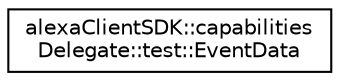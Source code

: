digraph "Graphical Class Hierarchy"
{
  edge [fontname="Helvetica",fontsize="10",labelfontname="Helvetica",labelfontsize="10"];
  node [fontname="Helvetica",fontsize="10",shape=record];
  rankdir="LR";
  Node0 [label="alexaClientSDK::capabilities\lDelegate::test::EventData",height=0.2,width=0.4,color="black", fillcolor="white", style="filled",URL="$structalexa_client_s_d_k_1_1capabilities_delegate_1_1test_1_1_event_data.html"];
}
